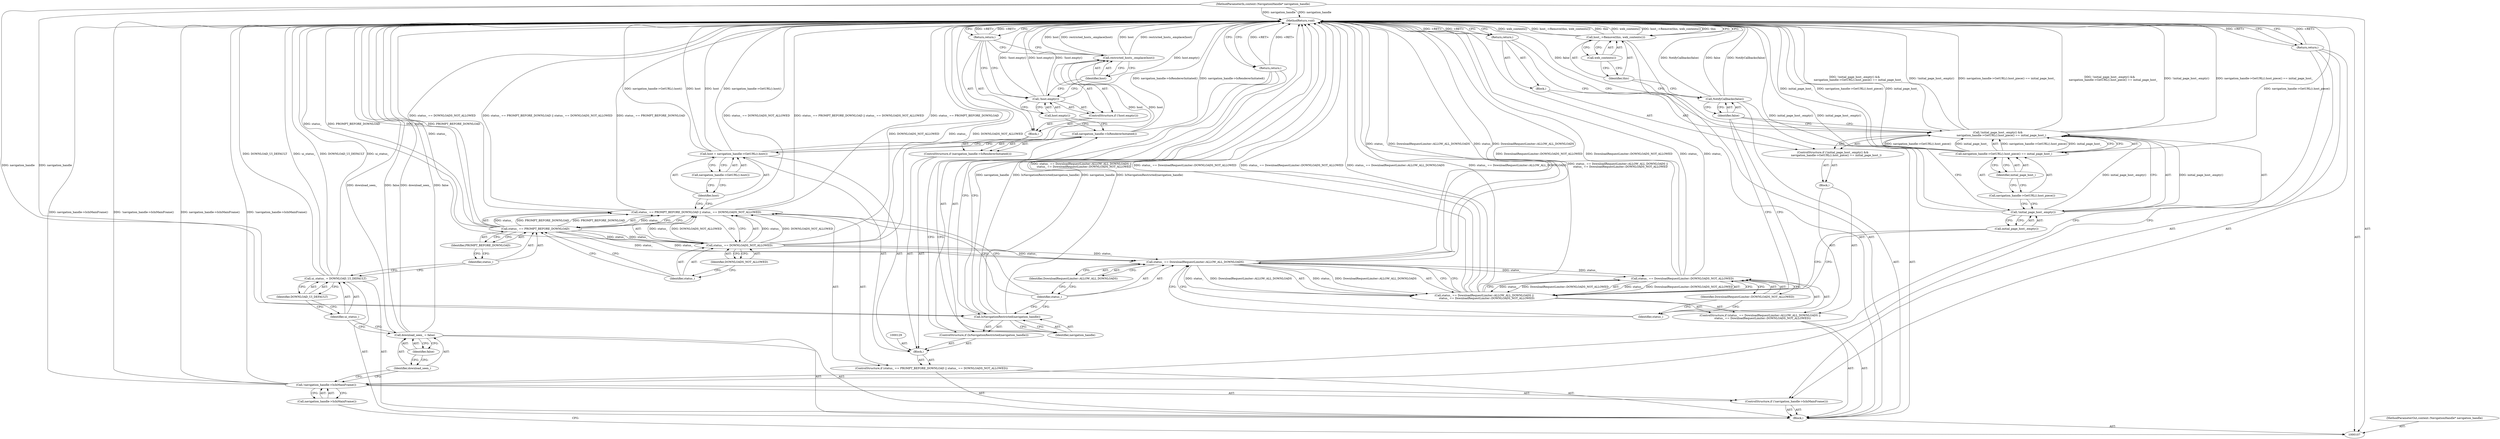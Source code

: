 digraph "0_Chrome_01a6365651e0b1e9896b251411a18a4ab5a4306d_0" {
"1000169" [label="(MethodReturn,void)"];
"1000130" [label="(Call,host = navigation_handle->GetURL().host())"];
"1000131" [label="(Identifier,host)"];
"1000132" [label="(Call,navigation_handle->GetURL().host())"];
"1000128" [label="(Block,)"];
"1000133" [label="(ControlStructure,if (navigation_handle->IsRendererInitiated()))"];
"1000135" [label="(Block,)"];
"1000134" [label="(Call,navigation_handle->IsRendererInitiated())"];
"1000137" [label="(Call,!host.empty())"];
"1000138" [label="(Call,host.empty())"];
"1000136" [label="(ControlStructure,if (!host.empty()))"];
"1000140" [label="(Identifier,host)"];
"1000139" [label="(Call,restricted_hosts_.emplace(host))"];
"1000141" [label="(Return,return;)"];
"1000108" [label="(MethodParameterIn,content::NavigationHandle* navigation_handle)"];
"1000237" [label="(MethodParameterOut,content::NavigationHandle* navigation_handle)"];
"1000109" [label="(Block,)"];
"1000144" [label="(Identifier,navigation_handle)"];
"1000142" [label="(ControlStructure,if (IsNavigationRestricted(navigation_handle)))"];
"1000143" [label="(Call,IsNavigationRestricted(navigation_handle))"];
"1000145" [label="(Return,return;)"];
"1000150" [label="(Identifier,DownloadRequestLimiter::ALLOW_ALL_DOWNLOADS)"];
"1000146" [label="(ControlStructure,if (status_ == DownloadRequestLimiter::ALLOW_ALL_DOWNLOADS ||\n      status_ == DownloadRequestLimiter::DOWNLOADS_NOT_ALLOWED))"];
"1000147" [label="(Call,status_ == DownloadRequestLimiter::ALLOW_ALL_DOWNLOADS ||\n      status_ == DownloadRequestLimiter::DOWNLOADS_NOT_ALLOWED)"];
"1000148" [label="(Call,status_ == DownloadRequestLimiter::ALLOW_ALL_DOWNLOADS)"];
"1000149" [label="(Identifier,status_)"];
"1000153" [label="(Identifier,DownloadRequestLimiter::DOWNLOADS_NOT_ALLOWED)"];
"1000151" [label="(Call,status_ == DownloadRequestLimiter::DOWNLOADS_NOT_ALLOWED)"];
"1000152" [label="(Identifier,status_)"];
"1000154" [label="(Block,)"];
"1000110" [label="(ControlStructure,if (!navigation_handle->IsInMainFrame()))"];
"1000111" [label="(Call,!navigation_handle->IsInMainFrame())"];
"1000112" [label="(Call,navigation_handle->IsInMainFrame())"];
"1000155" [label="(ControlStructure,if (!initial_page_host_.empty() &&\n        navigation_handle->GetURL().host_piece() == initial_page_host_))"];
"1000156" [label="(Call,!initial_page_host_.empty() &&\n        navigation_handle->GetURL().host_piece() == initial_page_host_)"];
"1000157" [label="(Call,!initial_page_host_.empty())"];
"1000158" [label="(Call,initial_page_host_.empty())"];
"1000161" [label="(Identifier,initial_page_host_)"];
"1000162" [label="(Block,)"];
"1000159" [label="(Call,navigation_handle->GetURL().host_piece() == initial_page_host_)"];
"1000160" [label="(Call,navigation_handle->GetURL().host_piece())"];
"1000163" [label="(Return,return;)"];
"1000165" [label="(Identifier,false)"];
"1000164" [label="(Call,NotifyCallbacks(false))"];
"1000167" [label="(Identifier,this)"];
"1000166" [label="(Call,host_->Remove(this, web_contents()))"];
"1000168" [label="(Call,web_contents())"];
"1000113" [label="(Return,return;)"];
"1000116" [label="(Identifier,false)"];
"1000114" [label="(Call,download_seen_ = false)"];
"1000115" [label="(Identifier,download_seen_)"];
"1000119" [label="(Identifier,DOWNLOAD_UI_DEFAULT)"];
"1000117" [label="(Call,ui_status_ = DOWNLOAD_UI_DEFAULT)"];
"1000118" [label="(Identifier,ui_status_)"];
"1000124" [label="(Identifier,PROMPT_BEFORE_DOWNLOAD)"];
"1000120" [label="(ControlStructure,if (status_ == PROMPT_BEFORE_DOWNLOAD || status_ == DOWNLOADS_NOT_ALLOWED))"];
"1000125" [label="(Call,status_ == DOWNLOADS_NOT_ALLOWED)"];
"1000126" [label="(Identifier,status_)"];
"1000127" [label="(Identifier,DOWNLOADS_NOT_ALLOWED)"];
"1000121" [label="(Call,status_ == PROMPT_BEFORE_DOWNLOAD || status_ == DOWNLOADS_NOT_ALLOWED)"];
"1000122" [label="(Call,status_ == PROMPT_BEFORE_DOWNLOAD)"];
"1000123" [label="(Identifier,status_)"];
"1000169" -> "1000107"  [label="AST: "];
"1000169" -> "1000113"  [label="CFG: "];
"1000169" -> "1000141"  [label="CFG: "];
"1000169" -> "1000145"  [label="CFG: "];
"1000169" -> "1000163"  [label="CFG: "];
"1000169" -> "1000166"  [label="CFG: "];
"1000145" -> "1000169"  [label="DDG: <RET>"];
"1000121" -> "1000169"  [label="DDG: status_ == DOWNLOADS_NOT_ALLOWED"];
"1000121" -> "1000169"  [label="DDG: status_ == PROMPT_BEFORE_DOWNLOAD || status_ == DOWNLOADS_NOT_ALLOWED"];
"1000121" -> "1000169"  [label="DDG: status_ == PROMPT_BEFORE_DOWNLOAD"];
"1000108" -> "1000169"  [label="DDG: navigation_handle"];
"1000147" -> "1000169"  [label="DDG: status_ == DownloadRequestLimiter::DOWNLOADS_NOT_ALLOWED"];
"1000147" -> "1000169"  [label="DDG: status_ == DownloadRequestLimiter::ALLOW_ALL_DOWNLOADS"];
"1000147" -> "1000169"  [label="DDG: status_ == DownloadRequestLimiter::ALLOW_ALL_DOWNLOADS ||\n      status_ == DownloadRequestLimiter::DOWNLOADS_NOT_ALLOWED"];
"1000156" -> "1000169"  [label="DDG: !initial_page_host_.empty()"];
"1000156" -> "1000169"  [label="DDG: navigation_handle->GetURL().host_piece() == initial_page_host_"];
"1000156" -> "1000169"  [label="DDG: !initial_page_host_.empty() &&\n        navigation_handle->GetURL().host_piece() == initial_page_host_"];
"1000117" -> "1000169"  [label="DDG: ui_status_"];
"1000117" -> "1000169"  [label="DDG: DOWNLOAD_UI_DEFAULT"];
"1000111" -> "1000169"  [label="DDG: navigation_handle->IsInMainFrame()"];
"1000111" -> "1000169"  [label="DDG: !navigation_handle->IsInMainFrame()"];
"1000148" -> "1000169"  [label="DDG: DownloadRequestLimiter::ALLOW_ALL_DOWNLOADS"];
"1000148" -> "1000169"  [label="DDG: status_"];
"1000137" -> "1000169"  [label="DDG: !host.empty()"];
"1000137" -> "1000169"  [label="DDG: host.empty()"];
"1000166" -> "1000169"  [label="DDG: web_contents()"];
"1000166" -> "1000169"  [label="DDG: host_->Remove(this, web_contents())"];
"1000166" -> "1000169"  [label="DDG: this"];
"1000164" -> "1000169"  [label="DDG: NotifyCallbacks(false)"];
"1000164" -> "1000169"  [label="DDG: false"];
"1000125" -> "1000169"  [label="DDG: status_"];
"1000125" -> "1000169"  [label="DDG: DOWNLOADS_NOT_ALLOWED"];
"1000159" -> "1000169"  [label="DDG: navigation_handle->GetURL().host_piece()"];
"1000159" -> "1000169"  [label="DDG: initial_page_host_"];
"1000122" -> "1000169"  [label="DDG: status_"];
"1000122" -> "1000169"  [label="DDG: PROMPT_BEFORE_DOWNLOAD"];
"1000130" -> "1000169"  [label="DDG: navigation_handle->GetURL().host()"];
"1000130" -> "1000169"  [label="DDG: host"];
"1000139" -> "1000169"  [label="DDG: restricted_hosts_.emplace(host)"];
"1000139" -> "1000169"  [label="DDG: host"];
"1000151" -> "1000169"  [label="DDG: status_"];
"1000151" -> "1000169"  [label="DDG: DownloadRequestLimiter::DOWNLOADS_NOT_ALLOWED"];
"1000157" -> "1000169"  [label="DDG: initial_page_host_.empty()"];
"1000143" -> "1000169"  [label="DDG: navigation_handle"];
"1000143" -> "1000169"  [label="DDG: IsNavigationRestricted(navigation_handle)"];
"1000134" -> "1000169"  [label="DDG: navigation_handle->IsRendererInitiated()"];
"1000114" -> "1000169"  [label="DDG: download_seen_"];
"1000114" -> "1000169"  [label="DDG: false"];
"1000163" -> "1000169"  [label="DDG: <RET>"];
"1000141" -> "1000169"  [label="DDG: <RET>"];
"1000113" -> "1000169"  [label="DDG: <RET>"];
"1000130" -> "1000128"  [label="AST: "];
"1000130" -> "1000132"  [label="CFG: "];
"1000131" -> "1000130"  [label="AST: "];
"1000132" -> "1000130"  [label="AST: "];
"1000134" -> "1000130"  [label="CFG: "];
"1000130" -> "1000169"  [label="DDG: navigation_handle->GetURL().host()"];
"1000130" -> "1000169"  [label="DDG: host"];
"1000130" -> "1000139"  [label="DDG: host"];
"1000131" -> "1000130"  [label="AST: "];
"1000131" -> "1000121"  [label="CFG: "];
"1000132" -> "1000131"  [label="CFG: "];
"1000132" -> "1000130"  [label="AST: "];
"1000132" -> "1000131"  [label="CFG: "];
"1000130" -> "1000132"  [label="CFG: "];
"1000128" -> "1000120"  [label="AST: "];
"1000129" -> "1000128"  [label="AST: "];
"1000130" -> "1000128"  [label="AST: "];
"1000133" -> "1000128"  [label="AST: "];
"1000142" -> "1000128"  [label="AST: "];
"1000133" -> "1000128"  [label="AST: "];
"1000134" -> "1000133"  [label="AST: "];
"1000135" -> "1000133"  [label="AST: "];
"1000135" -> "1000133"  [label="AST: "];
"1000136" -> "1000135"  [label="AST: "];
"1000141" -> "1000135"  [label="AST: "];
"1000134" -> "1000133"  [label="AST: "];
"1000134" -> "1000130"  [label="CFG: "];
"1000138" -> "1000134"  [label="CFG: "];
"1000144" -> "1000134"  [label="CFG: "];
"1000134" -> "1000169"  [label="DDG: navigation_handle->IsRendererInitiated()"];
"1000137" -> "1000136"  [label="AST: "];
"1000137" -> "1000138"  [label="CFG: "];
"1000138" -> "1000137"  [label="AST: "];
"1000140" -> "1000137"  [label="CFG: "];
"1000141" -> "1000137"  [label="CFG: "];
"1000137" -> "1000169"  [label="DDG: !host.empty()"];
"1000137" -> "1000169"  [label="DDG: host.empty()"];
"1000138" -> "1000137"  [label="AST: "];
"1000138" -> "1000134"  [label="CFG: "];
"1000137" -> "1000138"  [label="CFG: "];
"1000136" -> "1000135"  [label="AST: "];
"1000137" -> "1000136"  [label="AST: "];
"1000139" -> "1000136"  [label="AST: "];
"1000140" -> "1000139"  [label="AST: "];
"1000140" -> "1000137"  [label="CFG: "];
"1000139" -> "1000140"  [label="CFG: "];
"1000139" -> "1000136"  [label="AST: "];
"1000139" -> "1000140"  [label="CFG: "];
"1000140" -> "1000139"  [label="AST: "];
"1000141" -> "1000139"  [label="CFG: "];
"1000139" -> "1000169"  [label="DDG: restricted_hosts_.emplace(host)"];
"1000139" -> "1000169"  [label="DDG: host"];
"1000130" -> "1000139"  [label="DDG: host"];
"1000141" -> "1000135"  [label="AST: "];
"1000141" -> "1000139"  [label="CFG: "];
"1000141" -> "1000137"  [label="CFG: "];
"1000169" -> "1000141"  [label="CFG: "];
"1000141" -> "1000169"  [label="DDG: <RET>"];
"1000108" -> "1000107"  [label="AST: "];
"1000108" -> "1000169"  [label="DDG: navigation_handle"];
"1000108" -> "1000143"  [label="DDG: navigation_handle"];
"1000237" -> "1000107"  [label="AST: "];
"1000109" -> "1000107"  [label="AST: "];
"1000110" -> "1000109"  [label="AST: "];
"1000114" -> "1000109"  [label="AST: "];
"1000117" -> "1000109"  [label="AST: "];
"1000120" -> "1000109"  [label="AST: "];
"1000146" -> "1000109"  [label="AST: "];
"1000164" -> "1000109"  [label="AST: "];
"1000166" -> "1000109"  [label="AST: "];
"1000144" -> "1000143"  [label="AST: "];
"1000144" -> "1000134"  [label="CFG: "];
"1000143" -> "1000144"  [label="CFG: "];
"1000142" -> "1000128"  [label="AST: "];
"1000143" -> "1000142"  [label="AST: "];
"1000145" -> "1000142"  [label="AST: "];
"1000143" -> "1000142"  [label="AST: "];
"1000143" -> "1000144"  [label="CFG: "];
"1000144" -> "1000143"  [label="AST: "];
"1000145" -> "1000143"  [label="CFG: "];
"1000149" -> "1000143"  [label="CFG: "];
"1000143" -> "1000169"  [label="DDG: navigation_handle"];
"1000143" -> "1000169"  [label="DDG: IsNavigationRestricted(navigation_handle)"];
"1000108" -> "1000143"  [label="DDG: navigation_handle"];
"1000145" -> "1000142"  [label="AST: "];
"1000145" -> "1000143"  [label="CFG: "];
"1000169" -> "1000145"  [label="CFG: "];
"1000145" -> "1000169"  [label="DDG: <RET>"];
"1000150" -> "1000148"  [label="AST: "];
"1000150" -> "1000149"  [label="CFG: "];
"1000148" -> "1000150"  [label="CFG: "];
"1000146" -> "1000109"  [label="AST: "];
"1000147" -> "1000146"  [label="AST: "];
"1000154" -> "1000146"  [label="AST: "];
"1000147" -> "1000146"  [label="AST: "];
"1000147" -> "1000148"  [label="CFG: "];
"1000147" -> "1000151"  [label="CFG: "];
"1000148" -> "1000147"  [label="AST: "];
"1000151" -> "1000147"  [label="AST: "];
"1000158" -> "1000147"  [label="CFG: "];
"1000165" -> "1000147"  [label="CFG: "];
"1000147" -> "1000169"  [label="DDG: status_ == DownloadRequestLimiter::DOWNLOADS_NOT_ALLOWED"];
"1000147" -> "1000169"  [label="DDG: status_ == DownloadRequestLimiter::ALLOW_ALL_DOWNLOADS"];
"1000147" -> "1000169"  [label="DDG: status_ == DownloadRequestLimiter::ALLOW_ALL_DOWNLOADS ||\n      status_ == DownloadRequestLimiter::DOWNLOADS_NOT_ALLOWED"];
"1000148" -> "1000147"  [label="DDG: status_"];
"1000148" -> "1000147"  [label="DDG: DownloadRequestLimiter::ALLOW_ALL_DOWNLOADS"];
"1000151" -> "1000147"  [label="DDG: status_"];
"1000151" -> "1000147"  [label="DDG: DownloadRequestLimiter::DOWNLOADS_NOT_ALLOWED"];
"1000148" -> "1000147"  [label="AST: "];
"1000148" -> "1000150"  [label="CFG: "];
"1000149" -> "1000148"  [label="AST: "];
"1000150" -> "1000148"  [label="AST: "];
"1000152" -> "1000148"  [label="CFG: "];
"1000147" -> "1000148"  [label="CFG: "];
"1000148" -> "1000169"  [label="DDG: DownloadRequestLimiter::ALLOW_ALL_DOWNLOADS"];
"1000148" -> "1000169"  [label="DDG: status_"];
"1000148" -> "1000147"  [label="DDG: status_"];
"1000148" -> "1000147"  [label="DDG: DownloadRequestLimiter::ALLOW_ALL_DOWNLOADS"];
"1000125" -> "1000148"  [label="DDG: status_"];
"1000122" -> "1000148"  [label="DDG: status_"];
"1000148" -> "1000151"  [label="DDG: status_"];
"1000149" -> "1000148"  [label="AST: "];
"1000149" -> "1000143"  [label="CFG: "];
"1000149" -> "1000121"  [label="CFG: "];
"1000150" -> "1000149"  [label="CFG: "];
"1000153" -> "1000151"  [label="AST: "];
"1000153" -> "1000152"  [label="CFG: "];
"1000151" -> "1000153"  [label="CFG: "];
"1000151" -> "1000147"  [label="AST: "];
"1000151" -> "1000153"  [label="CFG: "];
"1000152" -> "1000151"  [label="AST: "];
"1000153" -> "1000151"  [label="AST: "];
"1000147" -> "1000151"  [label="CFG: "];
"1000151" -> "1000169"  [label="DDG: status_"];
"1000151" -> "1000169"  [label="DDG: DownloadRequestLimiter::DOWNLOADS_NOT_ALLOWED"];
"1000151" -> "1000147"  [label="DDG: status_"];
"1000151" -> "1000147"  [label="DDG: DownloadRequestLimiter::DOWNLOADS_NOT_ALLOWED"];
"1000148" -> "1000151"  [label="DDG: status_"];
"1000152" -> "1000151"  [label="AST: "];
"1000152" -> "1000148"  [label="CFG: "];
"1000153" -> "1000152"  [label="CFG: "];
"1000154" -> "1000146"  [label="AST: "];
"1000155" -> "1000154"  [label="AST: "];
"1000110" -> "1000109"  [label="AST: "];
"1000111" -> "1000110"  [label="AST: "];
"1000113" -> "1000110"  [label="AST: "];
"1000111" -> "1000110"  [label="AST: "];
"1000111" -> "1000112"  [label="CFG: "];
"1000112" -> "1000111"  [label="AST: "];
"1000113" -> "1000111"  [label="CFG: "];
"1000115" -> "1000111"  [label="CFG: "];
"1000111" -> "1000169"  [label="DDG: navigation_handle->IsInMainFrame()"];
"1000111" -> "1000169"  [label="DDG: !navigation_handle->IsInMainFrame()"];
"1000112" -> "1000111"  [label="AST: "];
"1000112" -> "1000107"  [label="CFG: "];
"1000111" -> "1000112"  [label="CFG: "];
"1000155" -> "1000154"  [label="AST: "];
"1000156" -> "1000155"  [label="AST: "];
"1000162" -> "1000155"  [label="AST: "];
"1000156" -> "1000155"  [label="AST: "];
"1000156" -> "1000157"  [label="CFG: "];
"1000156" -> "1000159"  [label="CFG: "];
"1000157" -> "1000156"  [label="AST: "];
"1000159" -> "1000156"  [label="AST: "];
"1000163" -> "1000156"  [label="CFG: "];
"1000165" -> "1000156"  [label="CFG: "];
"1000156" -> "1000169"  [label="DDG: !initial_page_host_.empty()"];
"1000156" -> "1000169"  [label="DDG: navigation_handle->GetURL().host_piece() == initial_page_host_"];
"1000156" -> "1000169"  [label="DDG: !initial_page_host_.empty() &&\n        navigation_handle->GetURL().host_piece() == initial_page_host_"];
"1000157" -> "1000156"  [label="DDG: initial_page_host_.empty()"];
"1000159" -> "1000156"  [label="DDG: navigation_handle->GetURL().host_piece()"];
"1000159" -> "1000156"  [label="DDG: initial_page_host_"];
"1000157" -> "1000156"  [label="AST: "];
"1000157" -> "1000158"  [label="CFG: "];
"1000158" -> "1000157"  [label="AST: "];
"1000160" -> "1000157"  [label="CFG: "];
"1000156" -> "1000157"  [label="CFG: "];
"1000157" -> "1000169"  [label="DDG: initial_page_host_.empty()"];
"1000157" -> "1000156"  [label="DDG: initial_page_host_.empty()"];
"1000158" -> "1000157"  [label="AST: "];
"1000158" -> "1000147"  [label="CFG: "];
"1000157" -> "1000158"  [label="CFG: "];
"1000161" -> "1000159"  [label="AST: "];
"1000161" -> "1000160"  [label="CFG: "];
"1000159" -> "1000161"  [label="CFG: "];
"1000162" -> "1000155"  [label="AST: "];
"1000163" -> "1000162"  [label="AST: "];
"1000159" -> "1000156"  [label="AST: "];
"1000159" -> "1000161"  [label="CFG: "];
"1000160" -> "1000159"  [label="AST: "];
"1000161" -> "1000159"  [label="AST: "];
"1000156" -> "1000159"  [label="CFG: "];
"1000159" -> "1000169"  [label="DDG: navigation_handle->GetURL().host_piece()"];
"1000159" -> "1000169"  [label="DDG: initial_page_host_"];
"1000159" -> "1000156"  [label="DDG: navigation_handle->GetURL().host_piece()"];
"1000159" -> "1000156"  [label="DDG: initial_page_host_"];
"1000160" -> "1000159"  [label="AST: "];
"1000160" -> "1000157"  [label="CFG: "];
"1000161" -> "1000160"  [label="CFG: "];
"1000163" -> "1000162"  [label="AST: "];
"1000163" -> "1000156"  [label="CFG: "];
"1000169" -> "1000163"  [label="CFG: "];
"1000163" -> "1000169"  [label="DDG: <RET>"];
"1000165" -> "1000164"  [label="AST: "];
"1000165" -> "1000156"  [label="CFG: "];
"1000165" -> "1000147"  [label="CFG: "];
"1000164" -> "1000165"  [label="CFG: "];
"1000164" -> "1000109"  [label="AST: "];
"1000164" -> "1000165"  [label="CFG: "];
"1000165" -> "1000164"  [label="AST: "];
"1000167" -> "1000164"  [label="CFG: "];
"1000164" -> "1000169"  [label="DDG: NotifyCallbacks(false)"];
"1000164" -> "1000169"  [label="DDG: false"];
"1000167" -> "1000166"  [label="AST: "];
"1000167" -> "1000164"  [label="CFG: "];
"1000168" -> "1000167"  [label="CFG: "];
"1000166" -> "1000109"  [label="AST: "];
"1000166" -> "1000168"  [label="CFG: "];
"1000167" -> "1000166"  [label="AST: "];
"1000168" -> "1000166"  [label="AST: "];
"1000169" -> "1000166"  [label="CFG: "];
"1000166" -> "1000169"  [label="DDG: web_contents()"];
"1000166" -> "1000169"  [label="DDG: host_->Remove(this, web_contents())"];
"1000166" -> "1000169"  [label="DDG: this"];
"1000168" -> "1000166"  [label="AST: "];
"1000168" -> "1000167"  [label="CFG: "];
"1000166" -> "1000168"  [label="CFG: "];
"1000113" -> "1000110"  [label="AST: "];
"1000113" -> "1000111"  [label="CFG: "];
"1000169" -> "1000113"  [label="CFG: "];
"1000113" -> "1000169"  [label="DDG: <RET>"];
"1000116" -> "1000114"  [label="AST: "];
"1000116" -> "1000115"  [label="CFG: "];
"1000114" -> "1000116"  [label="CFG: "];
"1000114" -> "1000109"  [label="AST: "];
"1000114" -> "1000116"  [label="CFG: "];
"1000115" -> "1000114"  [label="AST: "];
"1000116" -> "1000114"  [label="AST: "];
"1000118" -> "1000114"  [label="CFG: "];
"1000114" -> "1000169"  [label="DDG: download_seen_"];
"1000114" -> "1000169"  [label="DDG: false"];
"1000115" -> "1000114"  [label="AST: "];
"1000115" -> "1000111"  [label="CFG: "];
"1000116" -> "1000115"  [label="CFG: "];
"1000119" -> "1000117"  [label="AST: "];
"1000119" -> "1000118"  [label="CFG: "];
"1000117" -> "1000119"  [label="CFG: "];
"1000117" -> "1000109"  [label="AST: "];
"1000117" -> "1000119"  [label="CFG: "];
"1000118" -> "1000117"  [label="AST: "];
"1000119" -> "1000117"  [label="AST: "];
"1000123" -> "1000117"  [label="CFG: "];
"1000117" -> "1000169"  [label="DDG: ui_status_"];
"1000117" -> "1000169"  [label="DDG: DOWNLOAD_UI_DEFAULT"];
"1000118" -> "1000117"  [label="AST: "];
"1000118" -> "1000114"  [label="CFG: "];
"1000119" -> "1000118"  [label="CFG: "];
"1000124" -> "1000122"  [label="AST: "];
"1000124" -> "1000123"  [label="CFG: "];
"1000122" -> "1000124"  [label="CFG: "];
"1000120" -> "1000109"  [label="AST: "];
"1000121" -> "1000120"  [label="AST: "];
"1000128" -> "1000120"  [label="AST: "];
"1000125" -> "1000121"  [label="AST: "];
"1000125" -> "1000127"  [label="CFG: "];
"1000126" -> "1000125"  [label="AST: "];
"1000127" -> "1000125"  [label="AST: "];
"1000121" -> "1000125"  [label="CFG: "];
"1000125" -> "1000169"  [label="DDG: status_"];
"1000125" -> "1000169"  [label="DDG: DOWNLOADS_NOT_ALLOWED"];
"1000125" -> "1000121"  [label="DDG: status_"];
"1000125" -> "1000121"  [label="DDG: DOWNLOADS_NOT_ALLOWED"];
"1000122" -> "1000125"  [label="DDG: status_"];
"1000125" -> "1000148"  [label="DDG: status_"];
"1000126" -> "1000125"  [label="AST: "];
"1000126" -> "1000122"  [label="CFG: "];
"1000127" -> "1000126"  [label="CFG: "];
"1000127" -> "1000125"  [label="AST: "];
"1000127" -> "1000126"  [label="CFG: "];
"1000125" -> "1000127"  [label="CFG: "];
"1000121" -> "1000120"  [label="AST: "];
"1000121" -> "1000122"  [label="CFG: "];
"1000121" -> "1000125"  [label="CFG: "];
"1000122" -> "1000121"  [label="AST: "];
"1000125" -> "1000121"  [label="AST: "];
"1000131" -> "1000121"  [label="CFG: "];
"1000149" -> "1000121"  [label="CFG: "];
"1000121" -> "1000169"  [label="DDG: status_ == DOWNLOADS_NOT_ALLOWED"];
"1000121" -> "1000169"  [label="DDG: status_ == PROMPT_BEFORE_DOWNLOAD || status_ == DOWNLOADS_NOT_ALLOWED"];
"1000121" -> "1000169"  [label="DDG: status_ == PROMPT_BEFORE_DOWNLOAD"];
"1000122" -> "1000121"  [label="DDG: status_"];
"1000122" -> "1000121"  [label="DDG: PROMPT_BEFORE_DOWNLOAD"];
"1000125" -> "1000121"  [label="DDG: status_"];
"1000125" -> "1000121"  [label="DDG: DOWNLOADS_NOT_ALLOWED"];
"1000122" -> "1000121"  [label="AST: "];
"1000122" -> "1000124"  [label="CFG: "];
"1000123" -> "1000122"  [label="AST: "];
"1000124" -> "1000122"  [label="AST: "];
"1000126" -> "1000122"  [label="CFG: "];
"1000121" -> "1000122"  [label="CFG: "];
"1000122" -> "1000169"  [label="DDG: status_"];
"1000122" -> "1000169"  [label="DDG: PROMPT_BEFORE_DOWNLOAD"];
"1000122" -> "1000121"  [label="DDG: status_"];
"1000122" -> "1000121"  [label="DDG: PROMPT_BEFORE_DOWNLOAD"];
"1000122" -> "1000125"  [label="DDG: status_"];
"1000122" -> "1000148"  [label="DDG: status_"];
"1000123" -> "1000122"  [label="AST: "];
"1000123" -> "1000117"  [label="CFG: "];
"1000124" -> "1000123"  [label="CFG: "];
}
